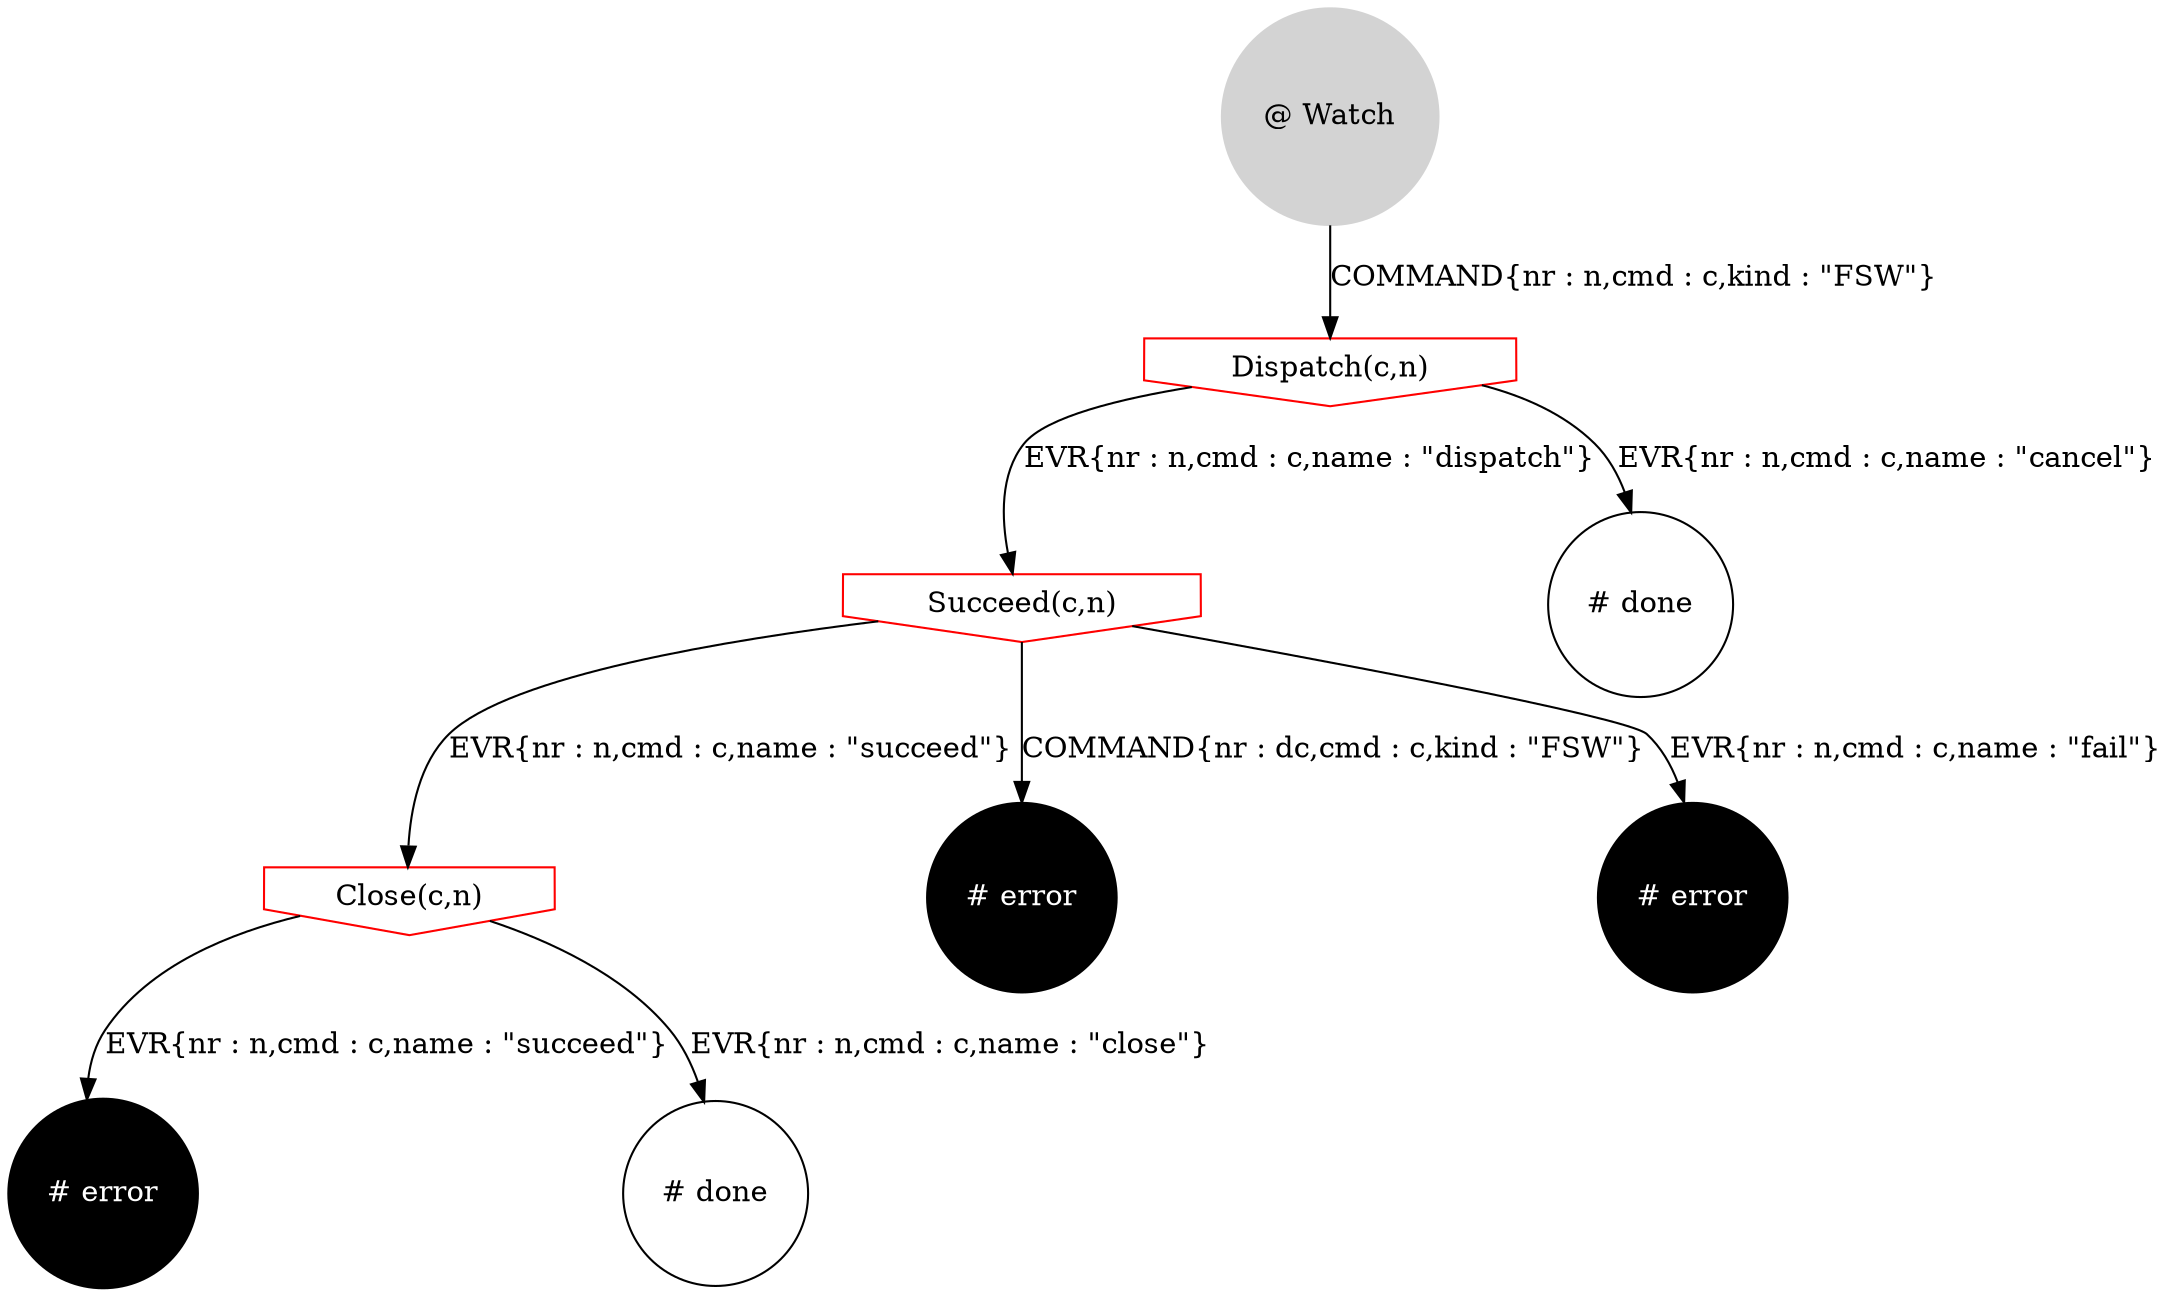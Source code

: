 digraph states {
node [shape = circle];
    node_Watch[label="@ Watch",style=filled,color=lightgrey];
    node_Dispatch[label="Dispatch(c,n)",shape=invhouse,color=red];
    node_Succeed[label="Succeed(c,n)",shape=invhouse,color=red];
    node_Close[label="Close(c,n)",shape=invhouse,color=red];
    node_done_1[label="# done"];
    node_error_1[label="# error",style=filled,color=black,fontcolor=white];
    node_error_2[label="# error",style=filled,color=black,fontcolor=white];
    node_error_3[label="# error",style=filled,color=black,fontcolor=white];
    node_done_2[label="# done"];
    node_Watch -> node_Dispatch[label="COMMAND{nr : n,cmd : c,kind : \"FSW\"}"];
    node_Dispatch -> node_done_1[label="EVR{nr : n,cmd : c,name : \"cancel\"}"];
    node_Dispatch -> node_Succeed[label="EVR{nr : n,cmd : c,name : \"dispatch\"}"];
    node_Succeed -> node_Close[label="EVR{nr : n,cmd : c,name : \"succeed\"}"];
    node_Succeed -> node_error_1[label="COMMAND{nr : dc,cmd : c,kind : \"FSW\"}"];
    node_Succeed -> node_error_2[label="EVR{nr : n,cmd : c,name : \"fail\"}"];
    node_Close -> node_error_3[label="EVR{nr : n,cmd : c,name : \"succeed\"}"];
    node_Close -> node_done_2[label="EVR{nr : n,cmd : c,name : \"close\"}"];
}
